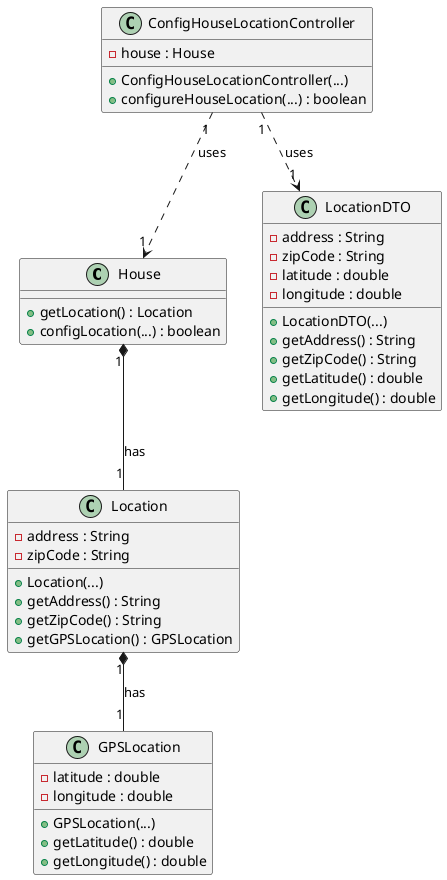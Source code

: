 @startuml

class House {
  + getLocation() : Location
  + configLocation(...) : boolean
  }

class Location {
  - address : String
  - zipCode : String
  + Location(...)
  + getAddress() : String
  + getZipCode() : String
  + getGPSLocation() : GPSLocation
}

class GPSLocation {
  - latitude : double
  - longitude : double
  + GPSLocation(...)
  + getLatitude() : double
  + getLongitude() : double
}

class LocationDTO {
  - address : String
  - zipCode : String
  - latitude : double
  - longitude : double
  + LocationDTO(...)
  + getAddress() : String
  + getZipCode() : String
  + getLatitude() : double
  + getLongitude() : double
}

class ConfigHouseLocationController {
  - house : House
  + ConfigHouseLocationController(...)
  + configureHouseLocation(...) : boolean
}

House "1" *-- "1" Location : has
Location "1" *-- "1" GPSLocation : has
ConfigHouseLocationController "1" ..> "1" House : uses
ConfigHouseLocationController "1" ..> "1" LocationDTO : uses

@enduml